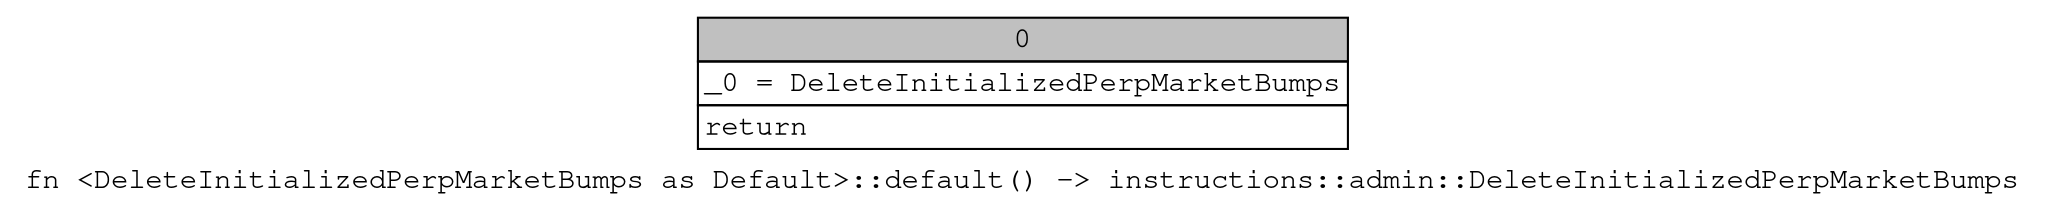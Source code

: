 digraph Mir_0_6400 {
    graph [fontname="Courier, monospace"];
    node [fontname="Courier, monospace"];
    edge [fontname="Courier, monospace"];
    label=<fn &lt;DeleteInitializedPerpMarketBumps as Default&gt;::default() -&gt; instructions::admin::DeleteInitializedPerpMarketBumps<br align="left"/>>;
    bb0__0_6400 [shape="none", label=<<table border="0" cellborder="1" cellspacing="0"><tr><td bgcolor="gray" align="center" colspan="1">0</td></tr><tr><td align="left" balign="left">_0 = DeleteInitializedPerpMarketBumps<br/></td></tr><tr><td align="left">return</td></tr></table>>];
}

